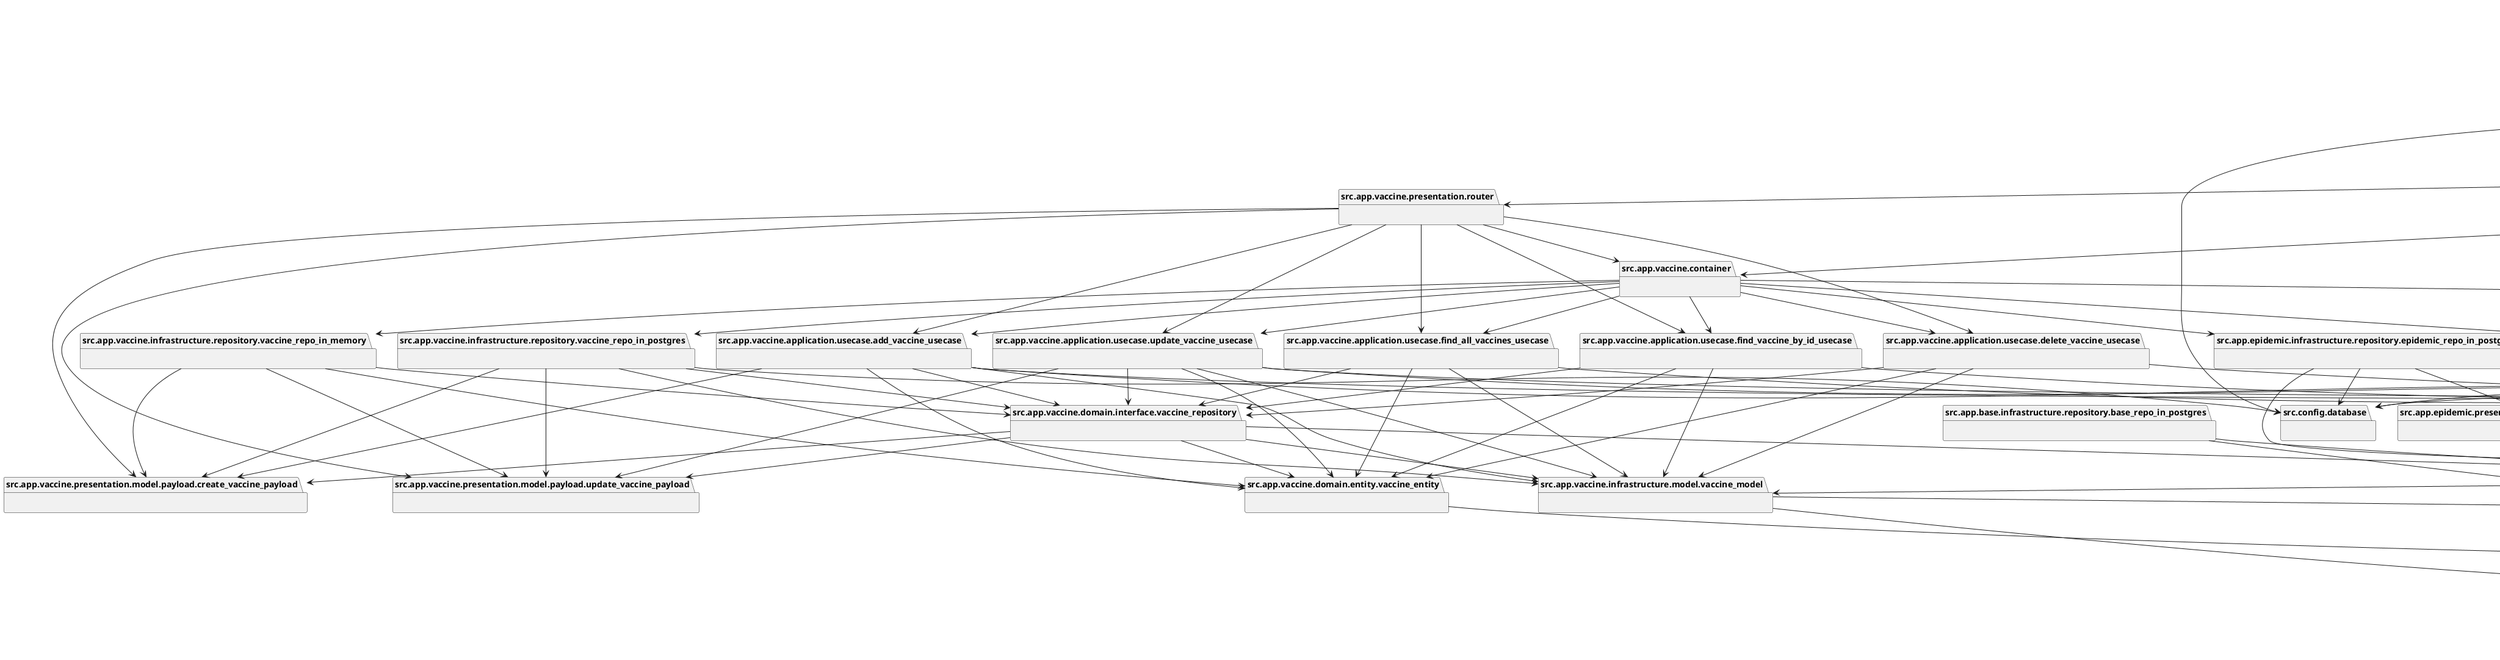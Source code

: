 @startuml packages
set namespaceSeparator none
package "src" as src {
}
package "src.app" as src.app {
}
package "src.app.base" as src.app.base {
}
package "src.app.base.application" as src.app.base.application {
}
package "src.app.base.application.usecase" as src.app.base.application.usecase {
}
package "src.app.base.application.usecase.base_usecase" as src.app.base.application.usecase.base_usecase {
}
package "src.app.base.domain" as src.app.base.domain {
}
package "src.app.base.domain.entity" as src.app.base.domain.entity {
}
package "src.app.base.domain.entity.base_entity" as src.app.base.domain.entity.base_entity {
}
package "src.app.base.domain.interface" as src.app.base.domain.interface {
}
package "src.app.base.domain.interface.base_repository" as src.app.base.domain.interface.base_repository {
}
package "src.app.base.infrastructure" as src.app.base.infrastructure {
}
package "src.app.base.infrastructure.model" as src.app.base.infrastructure.model {
}
package "src.app.base.infrastructure.model.base_model" as src.app.base.infrastructure.model.base_model {
}
package "src.app.base.infrastructure.repository" as src.app.base.infrastructure.repository {
}
package "src.app.base.infrastructure.repository.base_repo_in_memory" as src.app.base.infrastructure.repository.base_repo_in_memory {
}
package "src.app.base.infrastructure.repository.base_repo_in_postgres" as src.app.base.infrastructure.repository.base_repo_in_postgres {
}
package "src.app.continent" as src.app.continent {
}
package "src.app.continent.application" as src.app.continent.application {
}
package "src.app.continent.application.usecase" as src.app.continent.application.usecase {
}
package "src.app.continent.application.usecase.add_continent_usecase" as src.app.continent.application.usecase.add_continent_usecase {
}
package "src.app.continent.application.usecase.delete_continent_usecase" as src.app.continent.application.usecase.delete_continent_usecase {
}
package "src.app.continent.application.usecase.find_all_continents_usecase" as src.app.continent.application.usecase.find_all_continents_usecase {
}
package "src.app.continent.application.usecase.find_continent_by_id_usecase" as src.app.continent.application.usecase.find_continent_by_id_usecase {
}
package "src.app.continent.application.usecase.update_continent_usecase" as src.app.continent.application.usecase.update_continent_usecase {
}
package "src.app.continent.container" as src.app.continent.container {
}
package "src.app.continent.domain" as src.app.continent.domain {
}
package "src.app.continent.domain.entity" as src.app.continent.domain.entity {
}
package "src.app.continent.domain.entity.continent_entity" as src.app.continent.domain.entity.continent_entity {
}
package "src.app.continent.domain.interface" as src.app.continent.domain.interface {
}
package "src.app.continent.domain.interface.continent_repository" as src.app.continent.domain.interface.continent_repository {
}
package "src.app.continent.infrastructure" as src.app.continent.infrastructure {
}
package "src.app.continent.infrastructure.model" as src.app.continent.infrastructure.model {
}
package "src.app.continent.infrastructure.model.continent_model" as src.app.continent.infrastructure.model.continent_model {
}
package "src.app.continent.infrastructure.repository" as src.app.continent.infrastructure.repository {
}
package "src.app.continent.infrastructure.repository.continent_repo_in_memory" as src.app.continent.infrastructure.repository.continent_repo_in_memory {
}
package "src.app.continent.infrastructure.repository.continent_repo_in_postgres" as src.app.continent.infrastructure.repository.continent_repo_in_postgres {
}
package "src.app.continent.presentation" as src.app.continent.presentation {
}
package "src.app.continent.presentation.model" as src.app.continent.presentation.model {
}
package "src.app.continent.presentation.model.dto" as src.app.continent.presentation.model.dto {
}
package "src.app.continent.presentation.model.payload" as src.app.continent.presentation.model.payload {
}
package "src.app.continent.presentation.model.payload.create_continent_payload" as src.app.continent.presentation.model.payload.create_continent_payload {
}
package "src.app.continent.presentation.model.payload.update_continent_payload" as src.app.continent.presentation.model.payload.update_continent_payload {
}
package "src.app.continent.presentation.router" as src.app.continent.presentation.router {
}
package "src.app.country" as src.app.country {
}
package "src.app.country.application" as src.app.country.application {
}
package "src.app.country.application.usecase" as src.app.country.application.usecase {
}
package "src.app.country.application.usecase.add_country_usecase" as src.app.country.application.usecase.add_country_usecase {
}
package "src.app.country.application.usecase.delete_country_usecase" as src.app.country.application.usecase.delete_country_usecase {
}
package "src.app.country.application.usecase.find_all_countries_usecase" as src.app.country.application.usecase.find_all_countries_usecase {
}
package "src.app.country.application.usecase.find_country_by_id_usecase" as src.app.country.application.usecase.find_country_by_id_usecase {
}
package "src.app.country.application.usecase.update_country_usecase" as src.app.country.application.usecase.update_country_usecase {
}
package "src.app.country.container" as src.app.country.container {
}
package "src.app.country.domain" as src.app.country.domain {
}
package "src.app.country.domain.entity" as src.app.country.domain.entity {
}
package "src.app.country.domain.entity.country_entity" as src.app.country.domain.entity.country_entity {
}
package "src.app.country.domain.interface" as src.app.country.domain.interface {
}
package "src.app.country.domain.interface.country_repository" as src.app.country.domain.interface.country_repository {
}
package "src.app.country.infrastructure" as src.app.country.infrastructure {
}
package "src.app.country.infrastructure.model" as src.app.country.infrastructure.model {
}
package "src.app.country.infrastructure.model.country_model" as src.app.country.infrastructure.model.country_model {
}
package "src.app.country.infrastructure.repository" as src.app.country.infrastructure.repository {
}
package "src.app.country.infrastructure.repository.country_repo_in_memory" as src.app.country.infrastructure.repository.country_repo_in_memory {
}
package "src.app.country.infrastructure.repository.country_repo_in_postgres" as src.app.country.infrastructure.repository.country_repo_in_postgres {
}
package "src.app.country.presentation" as src.app.country.presentation {
}
package "src.app.country.presentation.model" as src.app.country.presentation.model {
}
package "src.app.country.presentation.model.dto" as src.app.country.presentation.model.dto {
}
package "src.app.country.presentation.model.payload" as src.app.country.presentation.model.payload {
}
package "src.app.country.presentation.model.payload.create_country_payload" as src.app.country.presentation.model.payload.create_country_payload {
}
package "src.app.country.presentation.model.payload.update_country_payload" as src.app.country.presentation.model.payload.update_country_payload {
}
package "src.app.country.presentation.router" as src.app.country.presentation.router {
}
package "src.app.daily_wise" as src.app.daily_wise {
}
package "src.app.daily_wise.container" as src.app.daily_wise.container {
}
package "src.app.daily_wise.infrastructure" as src.app.daily_wise.infrastructure {
}
package "src.app.daily_wise.infrastructure.model" as src.app.daily_wise.infrastructure.model {
}
package "src.app.daily_wise.infrastructure.model.daily_wise_model" as src.app.daily_wise.infrastructure.model.daily_wise_model {
}
package "src.app.daily_wise.infrastructure.model.daily_wise_vaccine_association" as src.app.daily_wise.infrastructure.model.daily_wise_vaccine_association {
}
package "src.app.epidemic" as src.app.epidemic {
}
package "src.app.epidemic.application" as src.app.epidemic.application {
}
package "src.app.epidemic.application.usecase" as src.app.epidemic.application.usecase {
}
package "src.app.epidemic.application.usecase.add_epidemic_usecase" as src.app.epidemic.application.usecase.add_epidemic_usecase {
}
package "src.app.epidemic.application.usecase.delete_epidemic_usecase" as src.app.epidemic.application.usecase.delete_epidemic_usecase {
}
package "src.app.epidemic.application.usecase.find_all_epidemics_usecase" as src.app.epidemic.application.usecase.find_all_epidemics_usecase {
}
package "src.app.epidemic.application.usecase.find_epidemic_by_id_usecase" as src.app.epidemic.application.usecase.find_epidemic_by_id_usecase {
}
package "src.app.epidemic.application.usecase.update_epidemic_usecase" as src.app.epidemic.application.usecase.update_epidemic_usecase {
}
package "src.app.epidemic.container" as src.app.epidemic.container {
}
package "src.app.epidemic.domain" as src.app.epidemic.domain {
}
package "src.app.epidemic.domain.entity" as src.app.epidemic.domain.entity {
}
package "src.app.epidemic.domain.entity.epidemic_entity" as src.app.epidemic.domain.entity.epidemic_entity {
}
package "src.app.epidemic.domain.interface" as src.app.epidemic.domain.interface {
}
package "src.app.epidemic.domain.interface.epidemic_repository" as src.app.epidemic.domain.interface.epidemic_repository {
}
package "src.app.epidemic.infrastructure" as src.app.epidemic.infrastructure {
}
package "src.app.epidemic.infrastructure.model" as src.app.epidemic.infrastructure.model {
}
package "src.app.epidemic.infrastructure.model.epidemic_model" as src.app.epidemic.infrastructure.model.epidemic_model {
}
package "src.app.epidemic.infrastructure.repository" as src.app.epidemic.infrastructure.repository {
}
package "src.app.epidemic.infrastructure.repository.epidemic_repo_in_memory" as src.app.epidemic.infrastructure.repository.epidemic_repo_in_memory {
}
package "src.app.epidemic.infrastructure.repository.epidemic_repo_in_postgres" as src.app.epidemic.infrastructure.repository.epidemic_repo_in_postgres {
}
package "src.app.epidemic.presentation" as src.app.epidemic.presentation {
}
package "src.app.epidemic.presentation.model" as src.app.epidemic.presentation.model {
}
package "src.app.epidemic.presentation.model.dto" as src.app.epidemic.presentation.model.dto {
}
package "src.app.epidemic.presentation.model.payload" as src.app.epidemic.presentation.model.payload {
}
package "src.app.epidemic.presentation.model.payload.create_epidemic_payload" as src.app.epidemic.presentation.model.payload.create_epidemic_payload {
}
package "src.app.epidemic.presentation.model.payload.update_epidemic_payload" as src.app.epidemic.presentation.model.payload.update_epidemic_payload {
}
package "src.app.epidemic.presentation.router" as src.app.epidemic.presentation.router {
}
package "src.app.statistic" as src.app.statistic {
}
package "src.app.statistic.container" as src.app.statistic.container {
}
package "src.app.statistic.infrastructure" as src.app.statistic.infrastructure {
}
package "src.app.statistic.infrastructure.model" as src.app.statistic.infrastructure.model {
}
package "src.app.statistic.infrastructure.model.statistic_model" as src.app.statistic.infrastructure.model.statistic_model {
}
package "src.app.user" as src.app.user {
}
package "src.app.user.container" as src.app.user.container {
}
package "src.app.user.infrastructure" as src.app.user.infrastructure {
}
package "src.app.user.infrastructure.model" as src.app.user.infrastructure.model {
}
package "src.app.user.infrastructure.model.role_model" as src.app.user.infrastructure.model.role_model {
}
package "src.app.user.infrastructure.model.user_model" as src.app.user.infrastructure.model.user_model {
}
package "src.app.user.infrastructure.model.user_role_association" as src.app.user.infrastructure.model.user_role_association {
}
package "src.app.vaccine" as src.app.vaccine {
}
package "src.app.vaccine.application" as src.app.vaccine.application {
}
package "src.app.vaccine.application.usecase" as src.app.vaccine.application.usecase {
}
package "src.app.vaccine.application.usecase.add_vaccine_usecase" as src.app.vaccine.application.usecase.add_vaccine_usecase {
}
package "src.app.vaccine.application.usecase.delete_vaccine_usecase" as src.app.vaccine.application.usecase.delete_vaccine_usecase {
}
package "src.app.vaccine.application.usecase.find_all_vaccines_usecase" as src.app.vaccine.application.usecase.find_all_vaccines_usecase {
}
package "src.app.vaccine.application.usecase.find_vaccine_by_id_usecase" as src.app.vaccine.application.usecase.find_vaccine_by_id_usecase {
}
package "src.app.vaccine.application.usecase.update_vaccine_usecase" as src.app.vaccine.application.usecase.update_vaccine_usecase {
}
package "src.app.vaccine.container" as src.app.vaccine.container {
}
package "src.app.vaccine.domain" as src.app.vaccine.domain {
}
package "src.app.vaccine.domain.entity" as src.app.vaccine.domain.entity {
}
package "src.app.vaccine.domain.entity.vaccine_entity" as src.app.vaccine.domain.entity.vaccine_entity {
}
package "src.app.vaccine.domain.interface" as src.app.vaccine.domain.interface {
}
package "src.app.vaccine.domain.interface.vaccine_repository" as src.app.vaccine.domain.interface.vaccine_repository {
}
package "src.app.vaccine.infrastructure" as src.app.vaccine.infrastructure {
}
package "src.app.vaccine.infrastructure.model" as src.app.vaccine.infrastructure.model {
}
package "src.app.vaccine.infrastructure.model.vaccine_model" as src.app.vaccine.infrastructure.model.vaccine_model {
}
package "src.app.vaccine.infrastructure.repository" as src.app.vaccine.infrastructure.repository {
}
package "src.app.vaccine.infrastructure.repository.vaccine_repo_in_memory" as src.app.vaccine.infrastructure.repository.vaccine_repo_in_memory {
}
package "src.app.vaccine.infrastructure.repository.vaccine_repo_in_postgres" as src.app.vaccine.infrastructure.repository.vaccine_repo_in_postgres {
}
package "src.app.vaccine.presentation" as src.app.vaccine.presentation {
}
package "src.app.vaccine.presentation.model" as src.app.vaccine.presentation.model {
}
package "src.app.vaccine.presentation.model.dto" as src.app.vaccine.presentation.model.dto {
}
package "src.app.vaccine.presentation.model.payload" as src.app.vaccine.presentation.model.payload {
}
package "src.app.vaccine.presentation.model.payload.create_vaccine_payload" as src.app.vaccine.presentation.model.payload.create_vaccine_payload {
}
package "src.app.vaccine.presentation.model.payload.update_vaccine_payload" as src.app.vaccine.presentation.model.payload.update_vaccine_payload {
}
package "src.app.vaccine.presentation.router" as src.app.vaccine.presentation.router {
}
package "src.config" as src.config {
}
package "src.config.config" as src.config.config {
}
package "src.config.container" as src.config.container {
}
package "src.config.database" as src.config.database {
}
package "src.config.models" as src.config.models {
}
package "src.core" as src.core {
}
package "src.core.auth" as src.core.auth {
}
package "src.core.auth.authorizer" as src.core.auth.authorizer {
}
package "src.core.errors" as src.core.errors {
}
package "src.core.errors.exceptions" as src.core.errors.exceptions {
}
package "src.core.logging" as src.core.logging {
}
package "src.core.logging.logger" as src.core.logging.logger {
}
package "src.core.mails" as src.core.mails {
}
package "src.core.utils" as src.core.utils {
}
package "src.core.utils.utils" as src.core.utils.utils {
}
package "src.main" as src.main {
}
src.app.base.application.usecase.base_usecase --> src.app.base.domain.entity.base_entity
src.app.base.application.usecase.base_usecase --> src.app.base.domain.interface.base_repository
src.app.base.domain.interface.base_repository --> src.app.base.domain.entity.base_entity
src.app.base.domain.interface.base_repository --> src.app.base.infrastructure.model.base_model
src.app.base.infrastructure.repository.base_repo_in_memory --> src.app.base.domain.entity.base_entity
src.app.base.infrastructure.repository.base_repo_in_memory --> src.app.base.domain.interface.base_repository
src.app.base.infrastructure.repository.base_repo_in_postgres --> src.app.base.domain.interface.base_repository
src.app.base.infrastructure.repository.base_repo_in_postgres --> src.app.base.infrastructure.model.base_model
src.app.continent.application.usecase.add_continent_usecase --> src.app.base.application.usecase.base_usecase
src.app.continent.application.usecase.add_continent_usecase --> src.app.continent.domain.entity.continent_entity
src.app.continent.application.usecase.add_continent_usecase --> src.app.continent.domain.interface.continent_repository
src.app.continent.application.usecase.add_continent_usecase --> src.app.continent.infrastructure.model.continent_model
src.app.continent.application.usecase.add_continent_usecase --> src.app.continent.presentation.model.payload.create_continent_payload
src.app.continent.application.usecase.delete_continent_usecase --> src.app.base.application.usecase.base_usecase
src.app.continent.application.usecase.delete_continent_usecase --> src.app.continent.domain.entity.continent_entity
src.app.continent.application.usecase.delete_continent_usecase --> src.app.continent.domain.interface.continent_repository
src.app.continent.application.usecase.delete_continent_usecase --> src.app.continent.infrastructure.model.continent_model
src.app.continent.application.usecase.find_all_continents_usecase --> src.app.base.application.usecase.base_usecase
src.app.continent.application.usecase.find_all_continents_usecase --> src.app.continent.domain.entity.continent_entity
src.app.continent.application.usecase.find_all_continents_usecase --> src.app.continent.domain.interface.continent_repository
src.app.continent.application.usecase.find_all_continents_usecase --> src.app.continent.infrastructure.model.continent_model
src.app.continent.application.usecase.find_continent_by_id_usecase --> src.app.base.application.usecase.base_usecase
src.app.continent.application.usecase.find_continent_by_id_usecase --> src.app.continent.domain.entity.continent_entity
src.app.continent.application.usecase.find_continent_by_id_usecase --> src.app.continent.domain.interface.continent_repository
src.app.continent.application.usecase.find_continent_by_id_usecase --> src.app.continent.infrastructure.model.continent_model
src.app.continent.application.usecase.update_continent_usecase --> src.app.base.application.usecase.base_usecase
src.app.continent.application.usecase.update_continent_usecase --> src.app.continent.domain.entity.continent_entity
src.app.continent.application.usecase.update_continent_usecase --> src.app.continent.domain.interface.continent_repository
src.app.continent.application.usecase.update_continent_usecase --> src.app.continent.infrastructure.model.continent_model
src.app.continent.application.usecase.update_continent_usecase --> src.app.continent.presentation.model.payload.update_continent_payload
src.app.continent.container --> src.app.continent.application.usecase.add_continent_usecase
src.app.continent.container --> src.app.continent.application.usecase.delete_continent_usecase
src.app.continent.container --> src.app.continent.application.usecase.find_all_continents_usecase
src.app.continent.container --> src.app.continent.application.usecase.find_continent_by_id_usecase
src.app.continent.container --> src.app.continent.application.usecase.update_continent_usecase
src.app.continent.container --> src.app.continent.infrastructure.repository.continent_repo_in_memory
src.app.continent.container --> src.app.continent.infrastructure.repository.continent_repo_in_postgres
src.app.continent.container --> src.config.config
src.app.continent.domain.entity.continent_entity --> src.app.base.domain.entity.base_entity
src.app.continent.domain.interface.continent_repository --> src.app.base.domain.interface.base_repository
src.app.continent.domain.interface.continent_repository --> src.app.continent.domain.entity.continent_entity
src.app.continent.domain.interface.continent_repository --> src.app.continent.infrastructure.model.continent_model
src.app.continent.domain.interface.continent_repository --> src.app.continent.presentation.model.payload.create_continent_payload
src.app.continent.domain.interface.continent_repository --> src.app.continent.presentation.model.payload.update_continent_payload
src.app.continent.infrastructure.model.continent_model --> src.app.base.infrastructure.model.base_model
src.app.continent.infrastructure.repository.continent_repo_in_memory --> src.app.continent.domain.entity.continent_entity
src.app.continent.infrastructure.repository.continent_repo_in_memory --> src.app.continent.domain.interface.continent_repository
src.app.continent.infrastructure.repository.continent_repo_in_memory --> src.app.continent.presentation.model.payload.create_continent_payload
src.app.continent.infrastructure.repository.continent_repo_in_memory --> src.app.continent.presentation.model.payload.update_continent_payload
src.app.continent.infrastructure.repository.continent_repo_in_postgres --> src.app.continent.domain.interface.continent_repository
src.app.continent.infrastructure.repository.continent_repo_in_postgres --> src.app.continent.infrastructure.model.continent_model
src.app.continent.infrastructure.repository.continent_repo_in_postgres --> src.app.continent.presentation.model.payload.create_continent_payload
src.app.continent.infrastructure.repository.continent_repo_in_postgres --> src.app.continent.presentation.model.payload.update_continent_payload
src.app.continent.infrastructure.repository.continent_repo_in_postgres --> src.config.database
src.app.continent.presentation.router --> src.app.continent.application.usecase.add_continent_usecase
src.app.continent.presentation.router --> src.app.continent.application.usecase.delete_continent_usecase
src.app.continent.presentation.router --> src.app.continent.application.usecase.find_all_continents_usecase
src.app.continent.presentation.router --> src.app.continent.application.usecase.find_continent_by_id_usecase
src.app.continent.presentation.router --> src.app.continent.application.usecase.update_continent_usecase
src.app.continent.presentation.router --> src.app.continent.container
src.app.continent.presentation.router --> src.app.continent.presentation.model.payload.create_continent_payload
src.app.continent.presentation.router --> src.app.continent.presentation.model.payload.update_continent_payload
src.app.country.application.usecase.add_country_usecase --> src.app.base.application.usecase.base_usecase
src.app.country.application.usecase.add_country_usecase --> src.app.continent.domain.interface.continent_repository
src.app.country.application.usecase.add_country_usecase --> src.app.country.domain.entity.country_entity
src.app.country.application.usecase.add_country_usecase --> src.app.country.domain.interface.country_repository
src.app.country.application.usecase.add_country_usecase --> src.app.country.infrastructure.model.country_model
src.app.country.application.usecase.add_country_usecase --> src.app.country.presentation.model.payload.create_country_payload
src.app.country.application.usecase.delete_country_usecase --> src.app.base.application.usecase.base_usecase
src.app.country.application.usecase.delete_country_usecase --> src.app.country.domain.entity.country_entity
src.app.country.application.usecase.delete_country_usecase --> src.app.country.domain.interface.country_repository
src.app.country.application.usecase.delete_country_usecase --> src.app.country.infrastructure.model.country_model
src.app.country.application.usecase.find_all_countries_usecase --> src.app.base.application.usecase.base_usecase
src.app.country.application.usecase.find_all_countries_usecase --> src.app.country.domain.entity.country_entity
src.app.country.application.usecase.find_all_countries_usecase --> src.app.country.domain.interface.country_repository
src.app.country.application.usecase.find_all_countries_usecase --> src.app.country.infrastructure.model.country_model
src.app.country.application.usecase.find_country_by_id_usecase --> src.app.base.application.usecase.base_usecase
src.app.country.application.usecase.find_country_by_id_usecase --> src.app.country.domain.entity.country_entity
src.app.country.application.usecase.find_country_by_id_usecase --> src.app.country.domain.interface.country_repository
src.app.country.application.usecase.find_country_by_id_usecase --> src.app.country.infrastructure.model.country_model
src.app.country.application.usecase.update_country_usecase --> src.app.base.application.usecase.base_usecase
src.app.country.application.usecase.update_country_usecase --> src.app.continent.domain.interface.continent_repository
src.app.country.application.usecase.update_country_usecase --> src.app.country.domain.entity.country_entity
src.app.country.application.usecase.update_country_usecase --> src.app.country.domain.interface.country_repository
src.app.country.application.usecase.update_country_usecase --> src.app.country.infrastructure.model.country_model
src.app.country.application.usecase.update_country_usecase --> src.app.country.presentation.model.payload.update_country_payload
src.app.country.container --> src.app.continent.infrastructure.repository.continent_repo_in_memory
src.app.country.container --> src.app.continent.infrastructure.repository.continent_repo_in_postgres
src.app.country.container --> src.app.country.application.usecase.add_country_usecase
src.app.country.container --> src.app.country.application.usecase.delete_country_usecase
src.app.country.container --> src.app.country.application.usecase.find_all_countries_usecase
src.app.country.container --> src.app.country.application.usecase.find_country_by_id_usecase
src.app.country.container --> src.app.country.application.usecase.update_country_usecase
src.app.country.container --> src.app.country.infrastructure.repository.country_repo_in_memory
src.app.country.container --> src.app.country.infrastructure.repository.country_repo_in_postgres
src.app.country.container --> src.config.config
src.app.country.domain.entity.country_entity --> src.app.base.domain.entity.base_entity
src.app.country.domain.interface.country_repository --> src.app.base.domain.interface.base_repository
src.app.country.domain.interface.country_repository --> src.app.country.domain.entity.country_entity
src.app.country.domain.interface.country_repository --> src.app.country.infrastructure.model.country_model
src.app.country.infrastructure.model.country_model --> src.app.base.infrastructure.model.base_model
src.app.country.infrastructure.repository.country_repo_in_memory --> src.app.country.domain.entity.country_entity
src.app.country.infrastructure.repository.country_repo_in_memory --> src.app.country.domain.interface.country_repository
src.app.country.infrastructure.repository.country_repo_in_memory --> src.app.country.presentation.model.payload.create_country_payload
src.app.country.infrastructure.repository.country_repo_in_memory --> src.app.country.presentation.model.payload.update_country_payload
src.app.country.infrastructure.repository.country_repo_in_postgres --> src.app.country.domain.interface.country_repository
src.app.country.infrastructure.repository.country_repo_in_postgres --> src.app.country.infrastructure.model.country_model
src.app.country.infrastructure.repository.country_repo_in_postgres --> src.app.country.presentation.model.payload.create_country_payload
src.app.country.infrastructure.repository.country_repo_in_postgres --> src.app.country.presentation.model.payload.update_country_payload
src.app.country.infrastructure.repository.country_repo_in_postgres --> src.config.database
src.app.country.presentation.router --> src.app.country.application.usecase.add_country_usecase
src.app.country.presentation.router --> src.app.country.application.usecase.delete_country_usecase
src.app.country.presentation.router --> src.app.country.application.usecase.find_all_countries_usecase
src.app.country.presentation.router --> src.app.country.application.usecase.find_country_by_id_usecase
src.app.country.presentation.router --> src.app.country.application.usecase.update_country_usecase
src.app.country.presentation.router --> src.app.country.container
src.app.country.presentation.router --> src.app.country.presentation.model.payload.create_country_payload
src.app.country.presentation.router --> src.app.country.presentation.model.payload.update_country_payload
src.app.daily_wise.infrastructure.model.daily_wise_model --> src.app.base.infrastructure.model.base_model
src.app.daily_wise.infrastructure.model.daily_wise_model --> src.app.daily_wise.infrastructure.model.daily_wise_vaccine_association
src.app.daily_wise.infrastructure.model.daily_wise_vaccine_association --> src.app.base.infrastructure.model.base_model
src.app.epidemic.application.usecase.add_epidemic_usecase --> src.app.base.application.usecase.base_usecase
src.app.epidemic.application.usecase.add_epidemic_usecase --> src.app.epidemic.domain.entity.epidemic_entity
src.app.epidemic.application.usecase.add_epidemic_usecase --> src.app.epidemic.domain.interface.epidemic_repository
src.app.epidemic.application.usecase.add_epidemic_usecase --> src.app.epidemic.infrastructure.model.epidemic_model
src.app.epidemic.application.usecase.add_epidemic_usecase --> src.app.epidemic.presentation.model.payload.create_epidemic_payload
src.app.epidemic.application.usecase.delete_epidemic_usecase --> src.app.base.application.usecase.base_usecase
src.app.epidemic.application.usecase.delete_epidemic_usecase --> src.app.epidemic.domain.entity.epidemic_entity
src.app.epidemic.application.usecase.delete_epidemic_usecase --> src.app.epidemic.domain.interface.epidemic_repository
src.app.epidemic.application.usecase.delete_epidemic_usecase --> src.app.epidemic.infrastructure.model.epidemic_model
src.app.epidemic.application.usecase.find_all_epidemics_usecase --> src.app.base.application.usecase.base_usecase
src.app.epidemic.application.usecase.find_all_epidemics_usecase --> src.app.epidemic.domain.entity.epidemic_entity
src.app.epidemic.application.usecase.find_all_epidemics_usecase --> src.app.epidemic.domain.interface.epidemic_repository
src.app.epidemic.application.usecase.find_all_epidemics_usecase --> src.app.epidemic.infrastructure.model.epidemic_model
src.app.epidemic.application.usecase.find_epidemic_by_id_usecase --> src.app.base.application.usecase.base_usecase
src.app.epidemic.application.usecase.find_epidemic_by_id_usecase --> src.app.epidemic.domain.entity.epidemic_entity
src.app.epidemic.application.usecase.find_epidemic_by_id_usecase --> src.app.epidemic.domain.interface.epidemic_repository
src.app.epidemic.application.usecase.find_epidemic_by_id_usecase --> src.app.epidemic.infrastructure.model.epidemic_model
src.app.epidemic.application.usecase.update_epidemic_usecase --> src.app.base.application.usecase.base_usecase
src.app.epidemic.application.usecase.update_epidemic_usecase --> src.app.continent.domain.interface.continent_repository
src.app.epidemic.application.usecase.update_epidemic_usecase --> src.app.epidemic.domain.entity.epidemic_entity
src.app.epidemic.application.usecase.update_epidemic_usecase --> src.app.epidemic.domain.interface.epidemic_repository
src.app.epidemic.application.usecase.update_epidemic_usecase --> src.app.epidemic.infrastructure.model.epidemic_model
src.app.epidemic.application.usecase.update_epidemic_usecase --> src.app.epidemic.presentation.model.payload.update_epidemic_payload
src.app.epidemic.container --> src.app.epidemic.application.usecase.add_epidemic_usecase
src.app.epidemic.container --> src.app.epidemic.application.usecase.delete_epidemic_usecase
src.app.epidemic.container --> src.app.epidemic.application.usecase.find_all_epidemics_usecase
src.app.epidemic.container --> src.app.epidemic.application.usecase.find_epidemic_by_id_usecase
src.app.epidemic.container --> src.app.epidemic.application.usecase.update_epidemic_usecase
src.app.epidemic.container --> src.app.epidemic.infrastructure.repository.epidemic_repo_in_memory
src.app.epidemic.container --> src.app.epidemic.infrastructure.repository.epidemic_repo_in_postgres
src.app.epidemic.container --> src.config.config
src.app.epidemic.domain.entity.epidemic_entity --> src.app.base.domain.entity.base_entity
src.app.epidemic.domain.interface.epidemic_repository --> src.app.base.domain.interface.base_repository
src.app.epidemic.domain.interface.epidemic_repository --> src.app.epidemic.domain.entity.epidemic_entity
src.app.epidemic.domain.interface.epidemic_repository --> src.app.epidemic.infrastructure.model.epidemic_model
src.app.epidemic.infrastructure.model.epidemic_model --> src.app.base.infrastructure.model.base_model
src.app.epidemic.infrastructure.repository.epidemic_repo_in_memory --> src.app.epidemic.domain.entity.epidemic_entity
src.app.epidemic.infrastructure.repository.epidemic_repo_in_memory --> src.app.epidemic.domain.interface.epidemic_repository
src.app.epidemic.infrastructure.repository.epidemic_repo_in_memory --> src.app.epidemic.presentation.model.payload.create_epidemic_payload
src.app.epidemic.infrastructure.repository.epidemic_repo_in_memory --> src.app.epidemic.presentation.model.payload.update_epidemic_payload
src.app.epidemic.infrastructure.repository.epidemic_repo_in_postgres --> src.app.epidemic.domain.interface.epidemic_repository
src.app.epidemic.infrastructure.repository.epidemic_repo_in_postgres --> src.app.epidemic.infrastructure.model.epidemic_model
src.app.epidemic.infrastructure.repository.epidemic_repo_in_postgres --> src.app.epidemic.presentation.model.payload.create_epidemic_payload
src.app.epidemic.infrastructure.repository.epidemic_repo_in_postgres --> src.app.epidemic.presentation.model.payload.update_epidemic_payload
src.app.epidemic.infrastructure.repository.epidemic_repo_in_postgres --> src.config.database
src.app.epidemic.presentation.router --> src.app.epidemic.application.usecase.add_epidemic_usecase
src.app.epidemic.presentation.router --> src.app.epidemic.application.usecase.delete_epidemic_usecase
src.app.epidemic.presentation.router --> src.app.epidemic.application.usecase.find_all_epidemics_usecase
src.app.epidemic.presentation.router --> src.app.epidemic.application.usecase.find_epidemic_by_id_usecase
src.app.epidemic.presentation.router --> src.app.epidemic.application.usecase.update_epidemic_usecase
src.app.epidemic.presentation.router --> src.app.epidemic.container
src.app.epidemic.presentation.router --> src.app.epidemic.presentation.model.payload.create_epidemic_payload
src.app.epidemic.presentation.router --> src.app.epidemic.presentation.model.payload.update_epidemic_payload
src.app.statistic.infrastructure.model.statistic_model --> src.app.base.infrastructure.model.base_model
src.app.user.infrastructure.model.role_model --> src.app.base.infrastructure.model.base_model
src.app.user.infrastructure.model.role_model --> src.app.user.infrastructure.model.user_role_association
src.app.user.infrastructure.model.user_model --> src.app.base.infrastructure.model.base_model
src.app.user.infrastructure.model.user_model --> src.app.user.infrastructure.model.user_role_association
src.app.user.infrastructure.model.user_role_association --> src.app.base.infrastructure.model.base_model
src.app.vaccine.application.usecase.add_vaccine_usecase --> src.app.base.application.usecase.base_usecase
src.app.vaccine.application.usecase.add_vaccine_usecase --> src.app.epidemic.domain.interface.epidemic_repository
src.app.vaccine.application.usecase.add_vaccine_usecase --> src.app.vaccine.domain.entity.vaccine_entity
src.app.vaccine.application.usecase.add_vaccine_usecase --> src.app.vaccine.domain.interface.vaccine_repository
src.app.vaccine.application.usecase.add_vaccine_usecase --> src.app.vaccine.infrastructure.model.vaccine_model
src.app.vaccine.application.usecase.add_vaccine_usecase --> src.app.vaccine.presentation.model.payload.create_vaccine_payload
src.app.vaccine.application.usecase.delete_vaccine_usecase --> src.app.base.application.usecase.base_usecase
src.app.vaccine.application.usecase.delete_vaccine_usecase --> src.app.vaccine.domain.entity.vaccine_entity
src.app.vaccine.application.usecase.delete_vaccine_usecase --> src.app.vaccine.domain.interface.vaccine_repository
src.app.vaccine.application.usecase.delete_vaccine_usecase --> src.app.vaccine.infrastructure.model.vaccine_model
src.app.vaccine.application.usecase.find_all_vaccines_usecase --> src.app.base.application.usecase.base_usecase
src.app.vaccine.application.usecase.find_all_vaccines_usecase --> src.app.vaccine.domain.entity.vaccine_entity
src.app.vaccine.application.usecase.find_all_vaccines_usecase --> src.app.vaccine.domain.interface.vaccine_repository
src.app.vaccine.application.usecase.find_all_vaccines_usecase --> src.app.vaccine.infrastructure.model.vaccine_model
src.app.vaccine.application.usecase.find_vaccine_by_id_usecase --> src.app.base.application.usecase.base_usecase
src.app.vaccine.application.usecase.find_vaccine_by_id_usecase --> src.app.vaccine.domain.entity.vaccine_entity
src.app.vaccine.application.usecase.find_vaccine_by_id_usecase --> src.app.vaccine.domain.interface.vaccine_repository
src.app.vaccine.application.usecase.find_vaccine_by_id_usecase --> src.app.vaccine.infrastructure.model.vaccine_model
src.app.vaccine.application.usecase.update_vaccine_usecase --> src.app.base.application.usecase.base_usecase
src.app.vaccine.application.usecase.update_vaccine_usecase --> src.app.epidemic.domain.interface.epidemic_repository
src.app.vaccine.application.usecase.update_vaccine_usecase --> src.app.vaccine.domain.entity.vaccine_entity
src.app.vaccine.application.usecase.update_vaccine_usecase --> src.app.vaccine.domain.interface.vaccine_repository
src.app.vaccine.application.usecase.update_vaccine_usecase --> src.app.vaccine.infrastructure.model.vaccine_model
src.app.vaccine.application.usecase.update_vaccine_usecase --> src.app.vaccine.presentation.model.payload.update_vaccine_payload
src.app.vaccine.container --> src.app.epidemic.infrastructure.repository.epidemic_repo_in_memory
src.app.vaccine.container --> src.app.epidemic.infrastructure.repository.epidemic_repo_in_postgres
src.app.vaccine.container --> src.app.vaccine.application.usecase.add_vaccine_usecase
src.app.vaccine.container --> src.app.vaccine.application.usecase.delete_vaccine_usecase
src.app.vaccine.container --> src.app.vaccine.application.usecase.find_all_vaccines_usecase
src.app.vaccine.container --> src.app.vaccine.application.usecase.find_vaccine_by_id_usecase
src.app.vaccine.container --> src.app.vaccine.application.usecase.update_vaccine_usecase
src.app.vaccine.container --> src.app.vaccine.infrastructure.repository.vaccine_repo_in_memory
src.app.vaccine.container --> src.app.vaccine.infrastructure.repository.vaccine_repo_in_postgres
src.app.vaccine.container --> src.config.config
src.app.vaccine.domain.entity.vaccine_entity --> src.app.base.domain.entity.base_entity
src.app.vaccine.domain.interface.vaccine_repository --> src.app.base.domain.interface.base_repository
src.app.vaccine.domain.interface.vaccine_repository --> src.app.vaccine.domain.entity.vaccine_entity
src.app.vaccine.domain.interface.vaccine_repository --> src.app.vaccine.infrastructure.model.vaccine_model
src.app.vaccine.domain.interface.vaccine_repository --> src.app.vaccine.presentation.model.payload.create_vaccine_payload
src.app.vaccine.domain.interface.vaccine_repository --> src.app.vaccine.presentation.model.payload.update_vaccine_payload
src.app.vaccine.infrastructure.model.vaccine_model --> src.app.base.infrastructure.model.base_model
src.app.vaccine.infrastructure.model.vaccine_model --> src.app.daily_wise.infrastructure.model.daily_wise_vaccine_association
src.app.vaccine.infrastructure.repository.vaccine_repo_in_memory --> src.app.vaccine.domain.entity.vaccine_entity
src.app.vaccine.infrastructure.repository.vaccine_repo_in_memory --> src.app.vaccine.domain.interface.vaccine_repository
src.app.vaccine.infrastructure.repository.vaccine_repo_in_memory --> src.app.vaccine.presentation.model.payload.create_vaccine_payload
src.app.vaccine.infrastructure.repository.vaccine_repo_in_memory --> src.app.vaccine.presentation.model.payload.update_vaccine_payload
src.app.vaccine.infrastructure.repository.vaccine_repo_in_postgres --> src.app.vaccine.domain.interface.vaccine_repository
src.app.vaccine.infrastructure.repository.vaccine_repo_in_postgres --> src.app.vaccine.infrastructure.model.vaccine_model
src.app.vaccine.infrastructure.repository.vaccine_repo_in_postgres --> src.app.vaccine.presentation.model.payload.create_vaccine_payload
src.app.vaccine.infrastructure.repository.vaccine_repo_in_postgres --> src.app.vaccine.presentation.model.payload.update_vaccine_payload
src.app.vaccine.infrastructure.repository.vaccine_repo_in_postgres --> src.config.database
src.app.vaccine.presentation.router --> src.app.vaccine.application.usecase.add_vaccine_usecase
src.app.vaccine.presentation.router --> src.app.vaccine.application.usecase.delete_vaccine_usecase
src.app.vaccine.presentation.router --> src.app.vaccine.application.usecase.find_all_vaccines_usecase
src.app.vaccine.presentation.router --> src.app.vaccine.application.usecase.find_vaccine_by_id_usecase
src.app.vaccine.presentation.router --> src.app.vaccine.application.usecase.update_vaccine_usecase
src.app.vaccine.presentation.router --> src.app.vaccine.container
src.app.vaccine.presentation.router --> src.app.vaccine.presentation.model.payload.create_vaccine_payload
src.app.vaccine.presentation.router --> src.app.vaccine.presentation.model.payload.update_vaccine_payload
src.config.container --> src.app.continent.container
src.config.container --> src.app.continent.presentation.router
src.config.container --> src.app.country.container
src.config.container --> src.app.country.presentation.router
src.config.container --> src.app.epidemic.container
src.config.container --> src.app.epidemic.presentation.router
src.config.container --> src.app.vaccine.container
src.config.container --> src.app.vaccine.presentation.router
src.config.models --> src.app.continent.infrastructure.model.continent_model
src.config.models --> src.app.country.infrastructure.model.country_model
src.config.models --> src.app.daily_wise.infrastructure.model.daily_wise_model
src.config.models --> src.app.daily_wise.infrastructure.model.daily_wise_vaccine_association
src.config.models --> src.app.epidemic.infrastructure.model.epidemic_model
src.config.models --> src.app.statistic.infrastructure.model.statistic_model
src.config.models --> src.app.user.infrastructure.model.role_model
src.config.models --> src.app.user.infrastructure.model.user_model
src.config.models --> src.app.user.infrastructure.model.user_role_association
src.config.models --> src.app.vaccine.infrastructure.model.vaccine_model
src.main --> src.app.base.infrastructure.model.base_model
src.main --> src.config.container
src.main --> src.config.database
src.main --> src.config.models
@enduml
